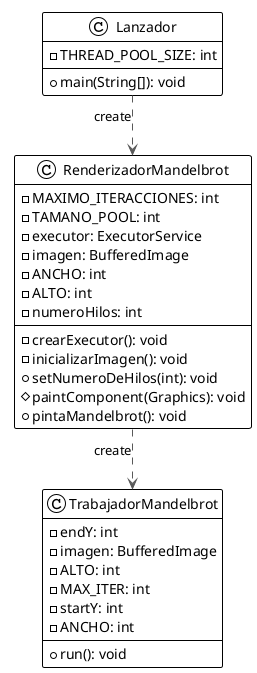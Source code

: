 @startuml

!theme plain
top to bottom direction
skinparam linetype ortho

class Lanzador {
  - THREAD_POOL_SIZE: int
  + main(String[]): void
}
class RenderizadorMandelbrot {
  - MAXIMO_ITERACCIONES: int
  - TAMANO_POOL: int
  - executor: ExecutorService
  - imagen: BufferedImage
  - ANCHO: int
  - ALTO: int
  - numeroHilos: int
  - crearExecutor(): void
  - inicializarImagen(): void
  + setNumeroDeHilos(int): void
  # paintComponent(Graphics): void
  + pintaMandelbrot(): void
}
class TrabajadorMandelbrot {
  - endY: int
  - imagen: BufferedImage
  - ALTO: int
  - MAX_ITER: int
  - startY: int
  - ANCHO: int
  + run(): void
}

Lanzador                -[#595959,dashed]->  RenderizadorMandelbrot : "«create»"
RenderizadorMandelbrot  -[#595959,dashed]->  TrabajadorMandelbrot   : "«create»"
@enduml
